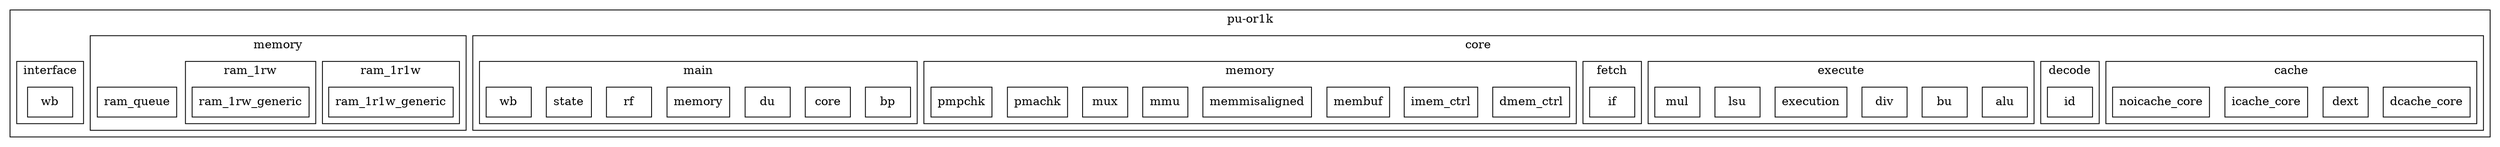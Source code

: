 digraph Project {
  // Introduction
  graph [rankdir = TB, splines=ortho];
  node[shape=record];

  // Blocks
  subgraph "cluster pu-or1k" { label = "pu-or1k";
    subgraph "cluster core" { label = "core";
      subgraph "cluster cache" { label = "cache";
        dcache_core[shape=box, label="dcache_core"];
        dext[shape=box, label="dext"];
        icache_core[shape=box, label="icache_core"];
        noicache_core[shape=box, label="noicache_core"];
      }
      subgraph "cluster decode" { label = "decode";
        id[shape=box, label="id"];
      }
      subgraph "cluster execute" { label = "execute";
        alu[shape=box, label="alu"];
        bu[shape=box, label="bu"];
        div[shape=box, label="div"];
        execution[shape=box, label="execution"];
        lsu[shape=box, label="lsu"];
        mul[shape=box, label="mul"];
      }
      subgraph "cluster fetch" { label = "fetch";
        if[shape=box, label="if"];
      }
      subgraph "cluster memory" { label = "memory";
        dmem_ctrl[shape=box, label="dmem_ctrl"];
        imem_ctrl[shape=box, label="imem_ctrl"];
        membuf[shape=box, label="membuf"];
        memmisaligned[shape=box, label="memmisaligned"];
        mmu[shape=box, label="mmu"];
        mux[shape=box, label="mux"];
        pmachk[shape=box, label="pmachk"];
        pmpchk[shape=box, label="pmpchk"];
      }
      subgraph "cluster main" { label = "main";
        bp[shape=box, label="bp"];
        core[shape=box, label="core"];
        du[shape=box, label="du"];
        memory[shape=box, label="memory"];
        rf[shape=box, label="rf"];
        state[shape=box, label="state"];
        wb[shape=box, label="wb"];
      }
    }
    subgraph "cluster memory" { label = "memory";
      subgraph "cluster ram_1r1w" { label = "ram_1r1w";
        ram_1r1w_generic[shape=box, label="ram_1r1w_generic"];
      }
      subgraph "cluster ram_1rw" { label = "ram_1rw";
        ram_1rw_generic[shape=box, label="ram_1rw_generic"];
      }
      ram_queue[shape=box, label="ram_queue"];
    }
    subgraph "cluster interface" { label = "interface";
      bus_wb[shape=box, label="wb"];
    }
  }
}
